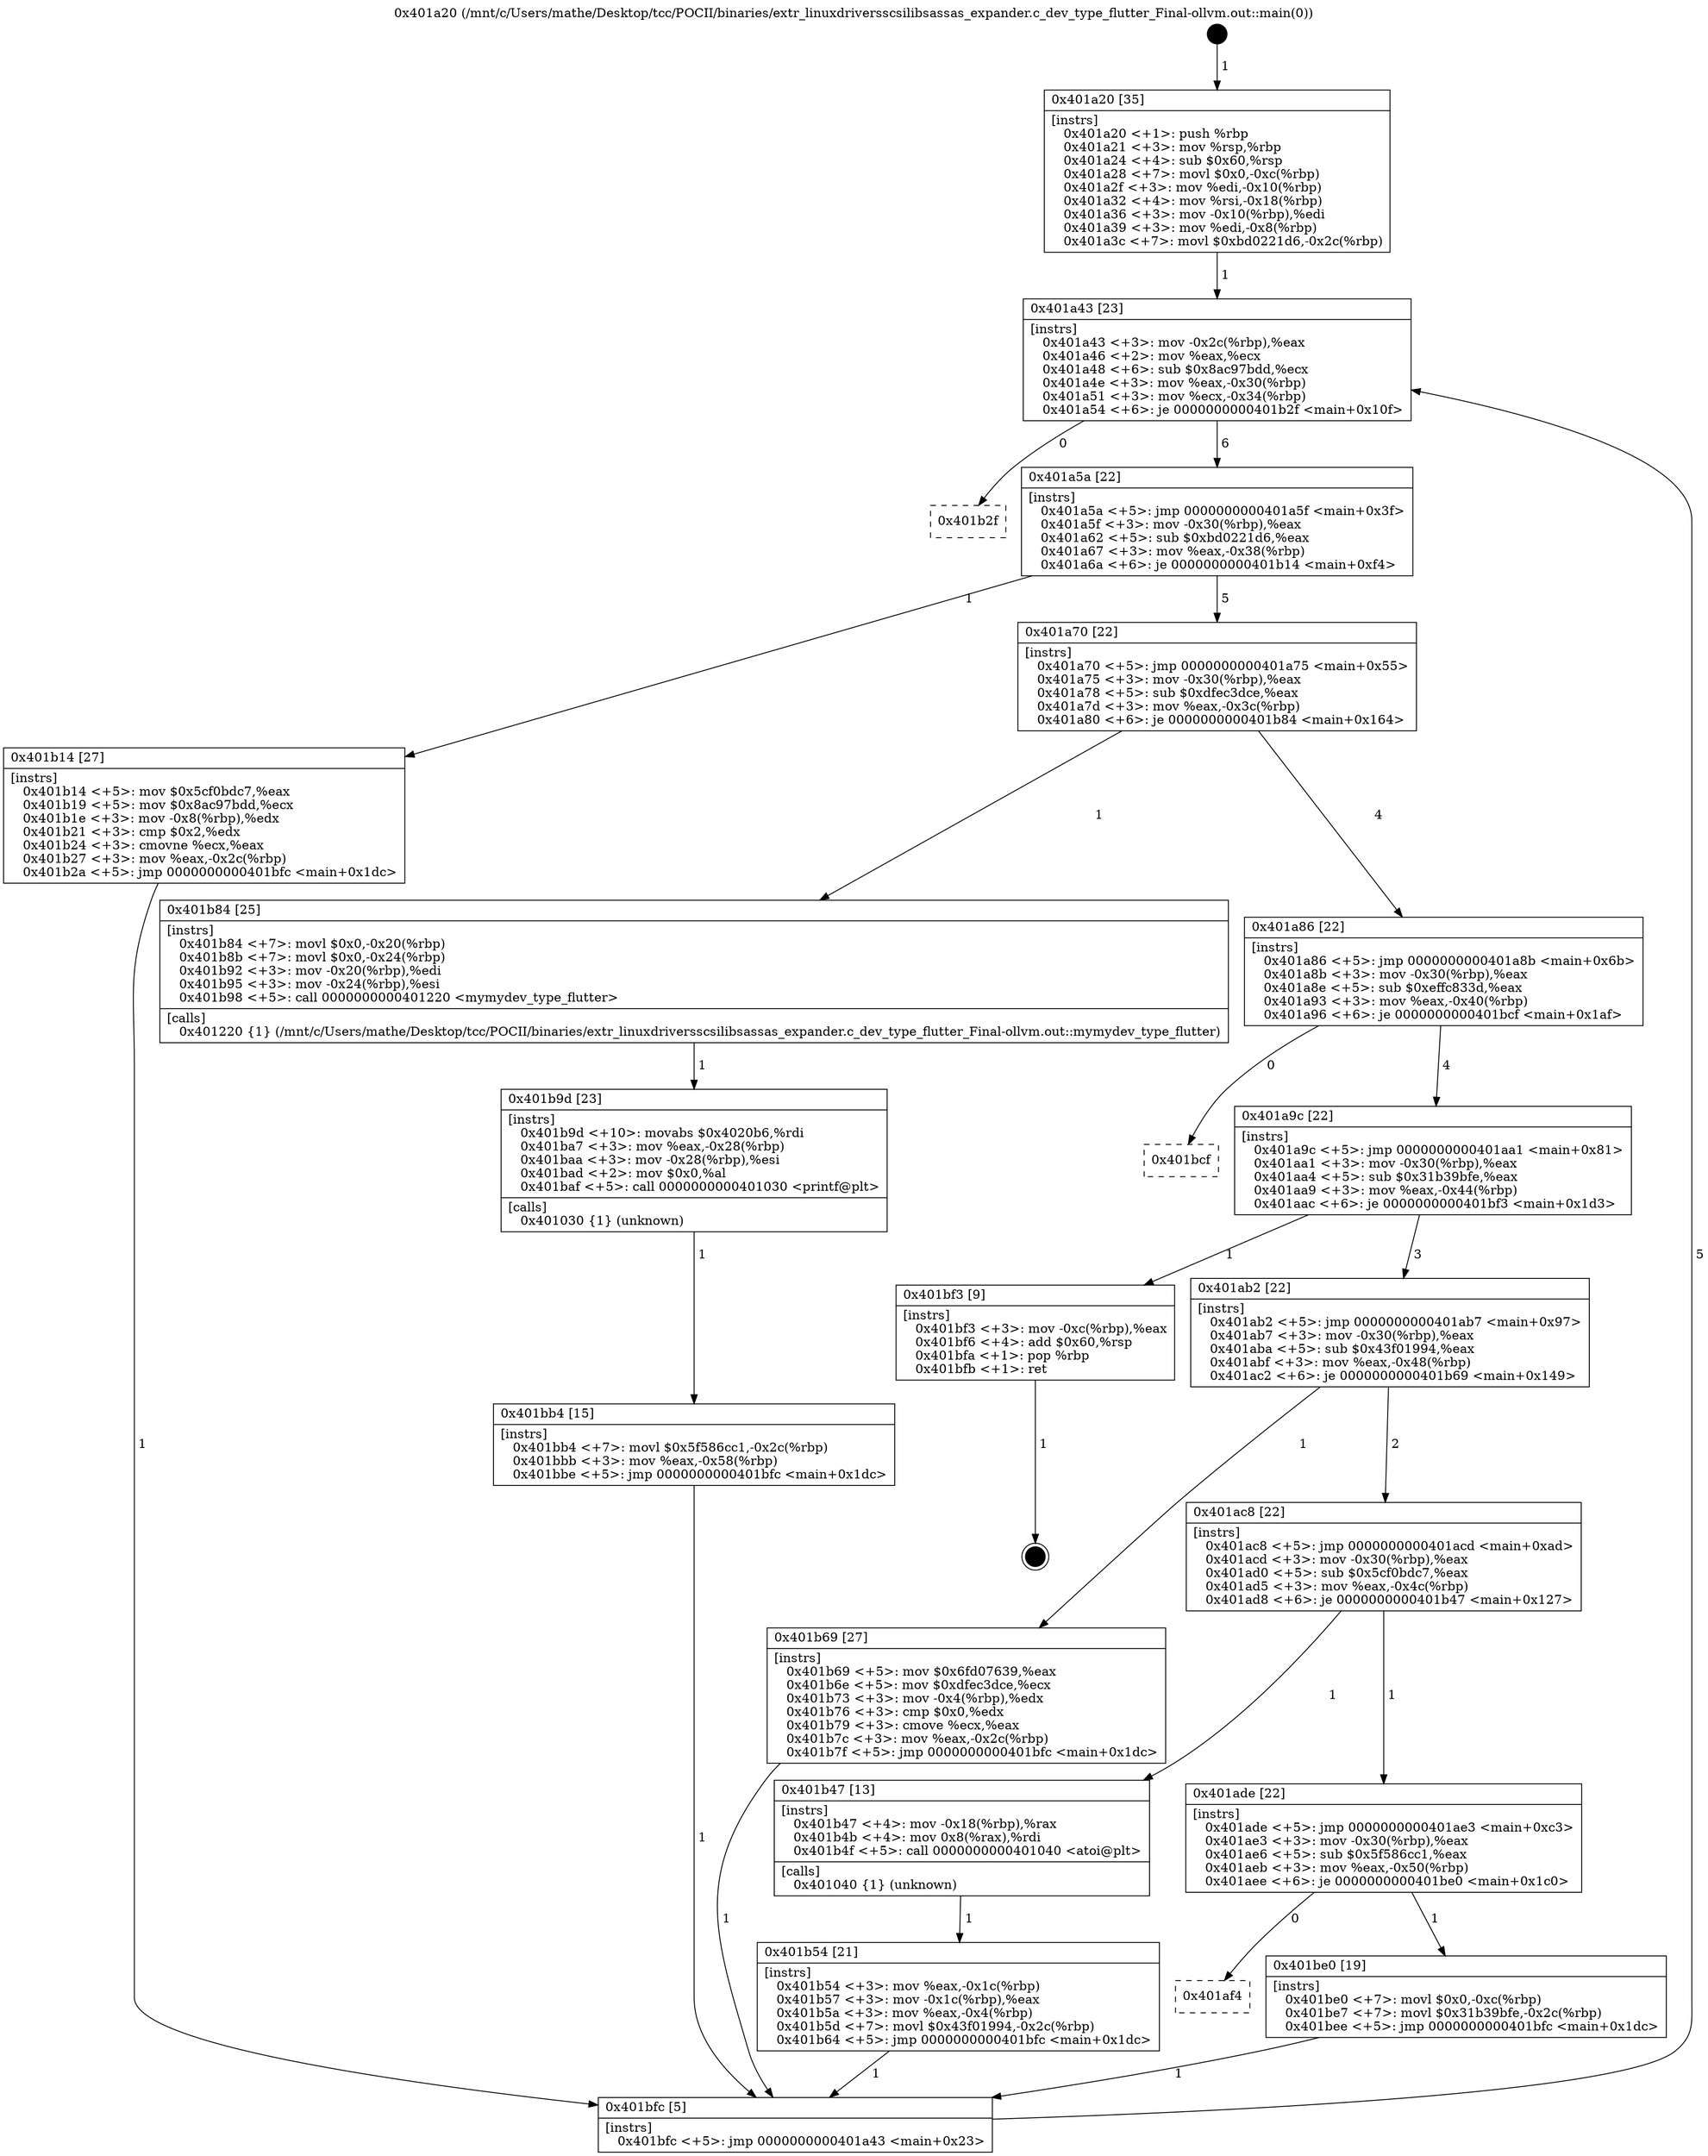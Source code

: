 digraph "0x401a20" {
  label = "0x401a20 (/mnt/c/Users/mathe/Desktop/tcc/POCII/binaries/extr_linuxdriversscsilibsassas_expander.c_dev_type_flutter_Final-ollvm.out::main(0))"
  labelloc = "t"
  node[shape=record]

  Entry [label="",width=0.3,height=0.3,shape=circle,fillcolor=black,style=filled]
  "0x401a43" [label="{
     0x401a43 [23]\l
     | [instrs]\l
     &nbsp;&nbsp;0x401a43 \<+3\>: mov -0x2c(%rbp),%eax\l
     &nbsp;&nbsp;0x401a46 \<+2\>: mov %eax,%ecx\l
     &nbsp;&nbsp;0x401a48 \<+6\>: sub $0x8ac97bdd,%ecx\l
     &nbsp;&nbsp;0x401a4e \<+3\>: mov %eax,-0x30(%rbp)\l
     &nbsp;&nbsp;0x401a51 \<+3\>: mov %ecx,-0x34(%rbp)\l
     &nbsp;&nbsp;0x401a54 \<+6\>: je 0000000000401b2f \<main+0x10f\>\l
  }"]
  "0x401b2f" [label="{
     0x401b2f\l
  }", style=dashed]
  "0x401a5a" [label="{
     0x401a5a [22]\l
     | [instrs]\l
     &nbsp;&nbsp;0x401a5a \<+5\>: jmp 0000000000401a5f \<main+0x3f\>\l
     &nbsp;&nbsp;0x401a5f \<+3\>: mov -0x30(%rbp),%eax\l
     &nbsp;&nbsp;0x401a62 \<+5\>: sub $0xbd0221d6,%eax\l
     &nbsp;&nbsp;0x401a67 \<+3\>: mov %eax,-0x38(%rbp)\l
     &nbsp;&nbsp;0x401a6a \<+6\>: je 0000000000401b14 \<main+0xf4\>\l
  }"]
  Exit [label="",width=0.3,height=0.3,shape=circle,fillcolor=black,style=filled,peripheries=2]
  "0x401b14" [label="{
     0x401b14 [27]\l
     | [instrs]\l
     &nbsp;&nbsp;0x401b14 \<+5\>: mov $0x5cf0bdc7,%eax\l
     &nbsp;&nbsp;0x401b19 \<+5\>: mov $0x8ac97bdd,%ecx\l
     &nbsp;&nbsp;0x401b1e \<+3\>: mov -0x8(%rbp),%edx\l
     &nbsp;&nbsp;0x401b21 \<+3\>: cmp $0x2,%edx\l
     &nbsp;&nbsp;0x401b24 \<+3\>: cmovne %ecx,%eax\l
     &nbsp;&nbsp;0x401b27 \<+3\>: mov %eax,-0x2c(%rbp)\l
     &nbsp;&nbsp;0x401b2a \<+5\>: jmp 0000000000401bfc \<main+0x1dc\>\l
  }"]
  "0x401a70" [label="{
     0x401a70 [22]\l
     | [instrs]\l
     &nbsp;&nbsp;0x401a70 \<+5\>: jmp 0000000000401a75 \<main+0x55\>\l
     &nbsp;&nbsp;0x401a75 \<+3\>: mov -0x30(%rbp),%eax\l
     &nbsp;&nbsp;0x401a78 \<+5\>: sub $0xdfec3dce,%eax\l
     &nbsp;&nbsp;0x401a7d \<+3\>: mov %eax,-0x3c(%rbp)\l
     &nbsp;&nbsp;0x401a80 \<+6\>: je 0000000000401b84 \<main+0x164\>\l
  }"]
  "0x401bfc" [label="{
     0x401bfc [5]\l
     | [instrs]\l
     &nbsp;&nbsp;0x401bfc \<+5\>: jmp 0000000000401a43 \<main+0x23\>\l
  }"]
  "0x401a20" [label="{
     0x401a20 [35]\l
     | [instrs]\l
     &nbsp;&nbsp;0x401a20 \<+1\>: push %rbp\l
     &nbsp;&nbsp;0x401a21 \<+3\>: mov %rsp,%rbp\l
     &nbsp;&nbsp;0x401a24 \<+4\>: sub $0x60,%rsp\l
     &nbsp;&nbsp;0x401a28 \<+7\>: movl $0x0,-0xc(%rbp)\l
     &nbsp;&nbsp;0x401a2f \<+3\>: mov %edi,-0x10(%rbp)\l
     &nbsp;&nbsp;0x401a32 \<+4\>: mov %rsi,-0x18(%rbp)\l
     &nbsp;&nbsp;0x401a36 \<+3\>: mov -0x10(%rbp),%edi\l
     &nbsp;&nbsp;0x401a39 \<+3\>: mov %edi,-0x8(%rbp)\l
     &nbsp;&nbsp;0x401a3c \<+7\>: movl $0xbd0221d6,-0x2c(%rbp)\l
  }"]
  "0x401af4" [label="{
     0x401af4\l
  }", style=dashed]
  "0x401b84" [label="{
     0x401b84 [25]\l
     | [instrs]\l
     &nbsp;&nbsp;0x401b84 \<+7\>: movl $0x0,-0x20(%rbp)\l
     &nbsp;&nbsp;0x401b8b \<+7\>: movl $0x0,-0x24(%rbp)\l
     &nbsp;&nbsp;0x401b92 \<+3\>: mov -0x20(%rbp),%edi\l
     &nbsp;&nbsp;0x401b95 \<+3\>: mov -0x24(%rbp),%esi\l
     &nbsp;&nbsp;0x401b98 \<+5\>: call 0000000000401220 \<mymydev_type_flutter\>\l
     | [calls]\l
     &nbsp;&nbsp;0x401220 \{1\} (/mnt/c/Users/mathe/Desktop/tcc/POCII/binaries/extr_linuxdriversscsilibsassas_expander.c_dev_type_flutter_Final-ollvm.out::mymydev_type_flutter)\l
  }"]
  "0x401a86" [label="{
     0x401a86 [22]\l
     | [instrs]\l
     &nbsp;&nbsp;0x401a86 \<+5\>: jmp 0000000000401a8b \<main+0x6b\>\l
     &nbsp;&nbsp;0x401a8b \<+3\>: mov -0x30(%rbp),%eax\l
     &nbsp;&nbsp;0x401a8e \<+5\>: sub $0xeffc833d,%eax\l
     &nbsp;&nbsp;0x401a93 \<+3\>: mov %eax,-0x40(%rbp)\l
     &nbsp;&nbsp;0x401a96 \<+6\>: je 0000000000401bcf \<main+0x1af\>\l
  }"]
  "0x401be0" [label="{
     0x401be0 [19]\l
     | [instrs]\l
     &nbsp;&nbsp;0x401be0 \<+7\>: movl $0x0,-0xc(%rbp)\l
     &nbsp;&nbsp;0x401be7 \<+7\>: movl $0x31b39bfe,-0x2c(%rbp)\l
     &nbsp;&nbsp;0x401bee \<+5\>: jmp 0000000000401bfc \<main+0x1dc\>\l
  }"]
  "0x401bcf" [label="{
     0x401bcf\l
  }", style=dashed]
  "0x401a9c" [label="{
     0x401a9c [22]\l
     | [instrs]\l
     &nbsp;&nbsp;0x401a9c \<+5\>: jmp 0000000000401aa1 \<main+0x81\>\l
     &nbsp;&nbsp;0x401aa1 \<+3\>: mov -0x30(%rbp),%eax\l
     &nbsp;&nbsp;0x401aa4 \<+5\>: sub $0x31b39bfe,%eax\l
     &nbsp;&nbsp;0x401aa9 \<+3\>: mov %eax,-0x44(%rbp)\l
     &nbsp;&nbsp;0x401aac \<+6\>: je 0000000000401bf3 \<main+0x1d3\>\l
  }"]
  "0x401bb4" [label="{
     0x401bb4 [15]\l
     | [instrs]\l
     &nbsp;&nbsp;0x401bb4 \<+7\>: movl $0x5f586cc1,-0x2c(%rbp)\l
     &nbsp;&nbsp;0x401bbb \<+3\>: mov %eax,-0x58(%rbp)\l
     &nbsp;&nbsp;0x401bbe \<+5\>: jmp 0000000000401bfc \<main+0x1dc\>\l
  }"]
  "0x401bf3" [label="{
     0x401bf3 [9]\l
     | [instrs]\l
     &nbsp;&nbsp;0x401bf3 \<+3\>: mov -0xc(%rbp),%eax\l
     &nbsp;&nbsp;0x401bf6 \<+4\>: add $0x60,%rsp\l
     &nbsp;&nbsp;0x401bfa \<+1\>: pop %rbp\l
     &nbsp;&nbsp;0x401bfb \<+1\>: ret\l
  }"]
  "0x401ab2" [label="{
     0x401ab2 [22]\l
     | [instrs]\l
     &nbsp;&nbsp;0x401ab2 \<+5\>: jmp 0000000000401ab7 \<main+0x97\>\l
     &nbsp;&nbsp;0x401ab7 \<+3\>: mov -0x30(%rbp),%eax\l
     &nbsp;&nbsp;0x401aba \<+5\>: sub $0x43f01994,%eax\l
     &nbsp;&nbsp;0x401abf \<+3\>: mov %eax,-0x48(%rbp)\l
     &nbsp;&nbsp;0x401ac2 \<+6\>: je 0000000000401b69 \<main+0x149\>\l
  }"]
  "0x401b9d" [label="{
     0x401b9d [23]\l
     | [instrs]\l
     &nbsp;&nbsp;0x401b9d \<+10\>: movabs $0x4020b6,%rdi\l
     &nbsp;&nbsp;0x401ba7 \<+3\>: mov %eax,-0x28(%rbp)\l
     &nbsp;&nbsp;0x401baa \<+3\>: mov -0x28(%rbp),%esi\l
     &nbsp;&nbsp;0x401bad \<+2\>: mov $0x0,%al\l
     &nbsp;&nbsp;0x401baf \<+5\>: call 0000000000401030 \<printf@plt\>\l
     | [calls]\l
     &nbsp;&nbsp;0x401030 \{1\} (unknown)\l
  }"]
  "0x401b69" [label="{
     0x401b69 [27]\l
     | [instrs]\l
     &nbsp;&nbsp;0x401b69 \<+5\>: mov $0x6fd07639,%eax\l
     &nbsp;&nbsp;0x401b6e \<+5\>: mov $0xdfec3dce,%ecx\l
     &nbsp;&nbsp;0x401b73 \<+3\>: mov -0x4(%rbp),%edx\l
     &nbsp;&nbsp;0x401b76 \<+3\>: cmp $0x0,%edx\l
     &nbsp;&nbsp;0x401b79 \<+3\>: cmove %ecx,%eax\l
     &nbsp;&nbsp;0x401b7c \<+3\>: mov %eax,-0x2c(%rbp)\l
     &nbsp;&nbsp;0x401b7f \<+5\>: jmp 0000000000401bfc \<main+0x1dc\>\l
  }"]
  "0x401ac8" [label="{
     0x401ac8 [22]\l
     | [instrs]\l
     &nbsp;&nbsp;0x401ac8 \<+5\>: jmp 0000000000401acd \<main+0xad\>\l
     &nbsp;&nbsp;0x401acd \<+3\>: mov -0x30(%rbp),%eax\l
     &nbsp;&nbsp;0x401ad0 \<+5\>: sub $0x5cf0bdc7,%eax\l
     &nbsp;&nbsp;0x401ad5 \<+3\>: mov %eax,-0x4c(%rbp)\l
     &nbsp;&nbsp;0x401ad8 \<+6\>: je 0000000000401b47 \<main+0x127\>\l
  }"]
  "0x401b54" [label="{
     0x401b54 [21]\l
     | [instrs]\l
     &nbsp;&nbsp;0x401b54 \<+3\>: mov %eax,-0x1c(%rbp)\l
     &nbsp;&nbsp;0x401b57 \<+3\>: mov -0x1c(%rbp),%eax\l
     &nbsp;&nbsp;0x401b5a \<+3\>: mov %eax,-0x4(%rbp)\l
     &nbsp;&nbsp;0x401b5d \<+7\>: movl $0x43f01994,-0x2c(%rbp)\l
     &nbsp;&nbsp;0x401b64 \<+5\>: jmp 0000000000401bfc \<main+0x1dc\>\l
  }"]
  "0x401b47" [label="{
     0x401b47 [13]\l
     | [instrs]\l
     &nbsp;&nbsp;0x401b47 \<+4\>: mov -0x18(%rbp),%rax\l
     &nbsp;&nbsp;0x401b4b \<+4\>: mov 0x8(%rax),%rdi\l
     &nbsp;&nbsp;0x401b4f \<+5\>: call 0000000000401040 \<atoi@plt\>\l
     | [calls]\l
     &nbsp;&nbsp;0x401040 \{1\} (unknown)\l
  }"]
  "0x401ade" [label="{
     0x401ade [22]\l
     | [instrs]\l
     &nbsp;&nbsp;0x401ade \<+5\>: jmp 0000000000401ae3 \<main+0xc3\>\l
     &nbsp;&nbsp;0x401ae3 \<+3\>: mov -0x30(%rbp),%eax\l
     &nbsp;&nbsp;0x401ae6 \<+5\>: sub $0x5f586cc1,%eax\l
     &nbsp;&nbsp;0x401aeb \<+3\>: mov %eax,-0x50(%rbp)\l
     &nbsp;&nbsp;0x401aee \<+6\>: je 0000000000401be0 \<main+0x1c0\>\l
  }"]
  Entry -> "0x401a20" [label=" 1"]
  "0x401a43" -> "0x401b2f" [label=" 0"]
  "0x401a43" -> "0x401a5a" [label=" 6"]
  "0x401bf3" -> Exit [label=" 1"]
  "0x401a5a" -> "0x401b14" [label=" 1"]
  "0x401a5a" -> "0x401a70" [label=" 5"]
  "0x401b14" -> "0x401bfc" [label=" 1"]
  "0x401a20" -> "0x401a43" [label=" 1"]
  "0x401bfc" -> "0x401a43" [label=" 5"]
  "0x401be0" -> "0x401bfc" [label=" 1"]
  "0x401a70" -> "0x401b84" [label=" 1"]
  "0x401a70" -> "0x401a86" [label=" 4"]
  "0x401ade" -> "0x401af4" [label=" 0"]
  "0x401a86" -> "0x401bcf" [label=" 0"]
  "0x401a86" -> "0x401a9c" [label=" 4"]
  "0x401ade" -> "0x401be0" [label=" 1"]
  "0x401a9c" -> "0x401bf3" [label=" 1"]
  "0x401a9c" -> "0x401ab2" [label=" 3"]
  "0x401bb4" -> "0x401bfc" [label=" 1"]
  "0x401ab2" -> "0x401b69" [label=" 1"]
  "0x401ab2" -> "0x401ac8" [label=" 2"]
  "0x401b9d" -> "0x401bb4" [label=" 1"]
  "0x401ac8" -> "0x401b47" [label=" 1"]
  "0x401ac8" -> "0x401ade" [label=" 1"]
  "0x401b47" -> "0x401b54" [label=" 1"]
  "0x401b54" -> "0x401bfc" [label=" 1"]
  "0x401b69" -> "0x401bfc" [label=" 1"]
  "0x401b84" -> "0x401b9d" [label=" 1"]
}
